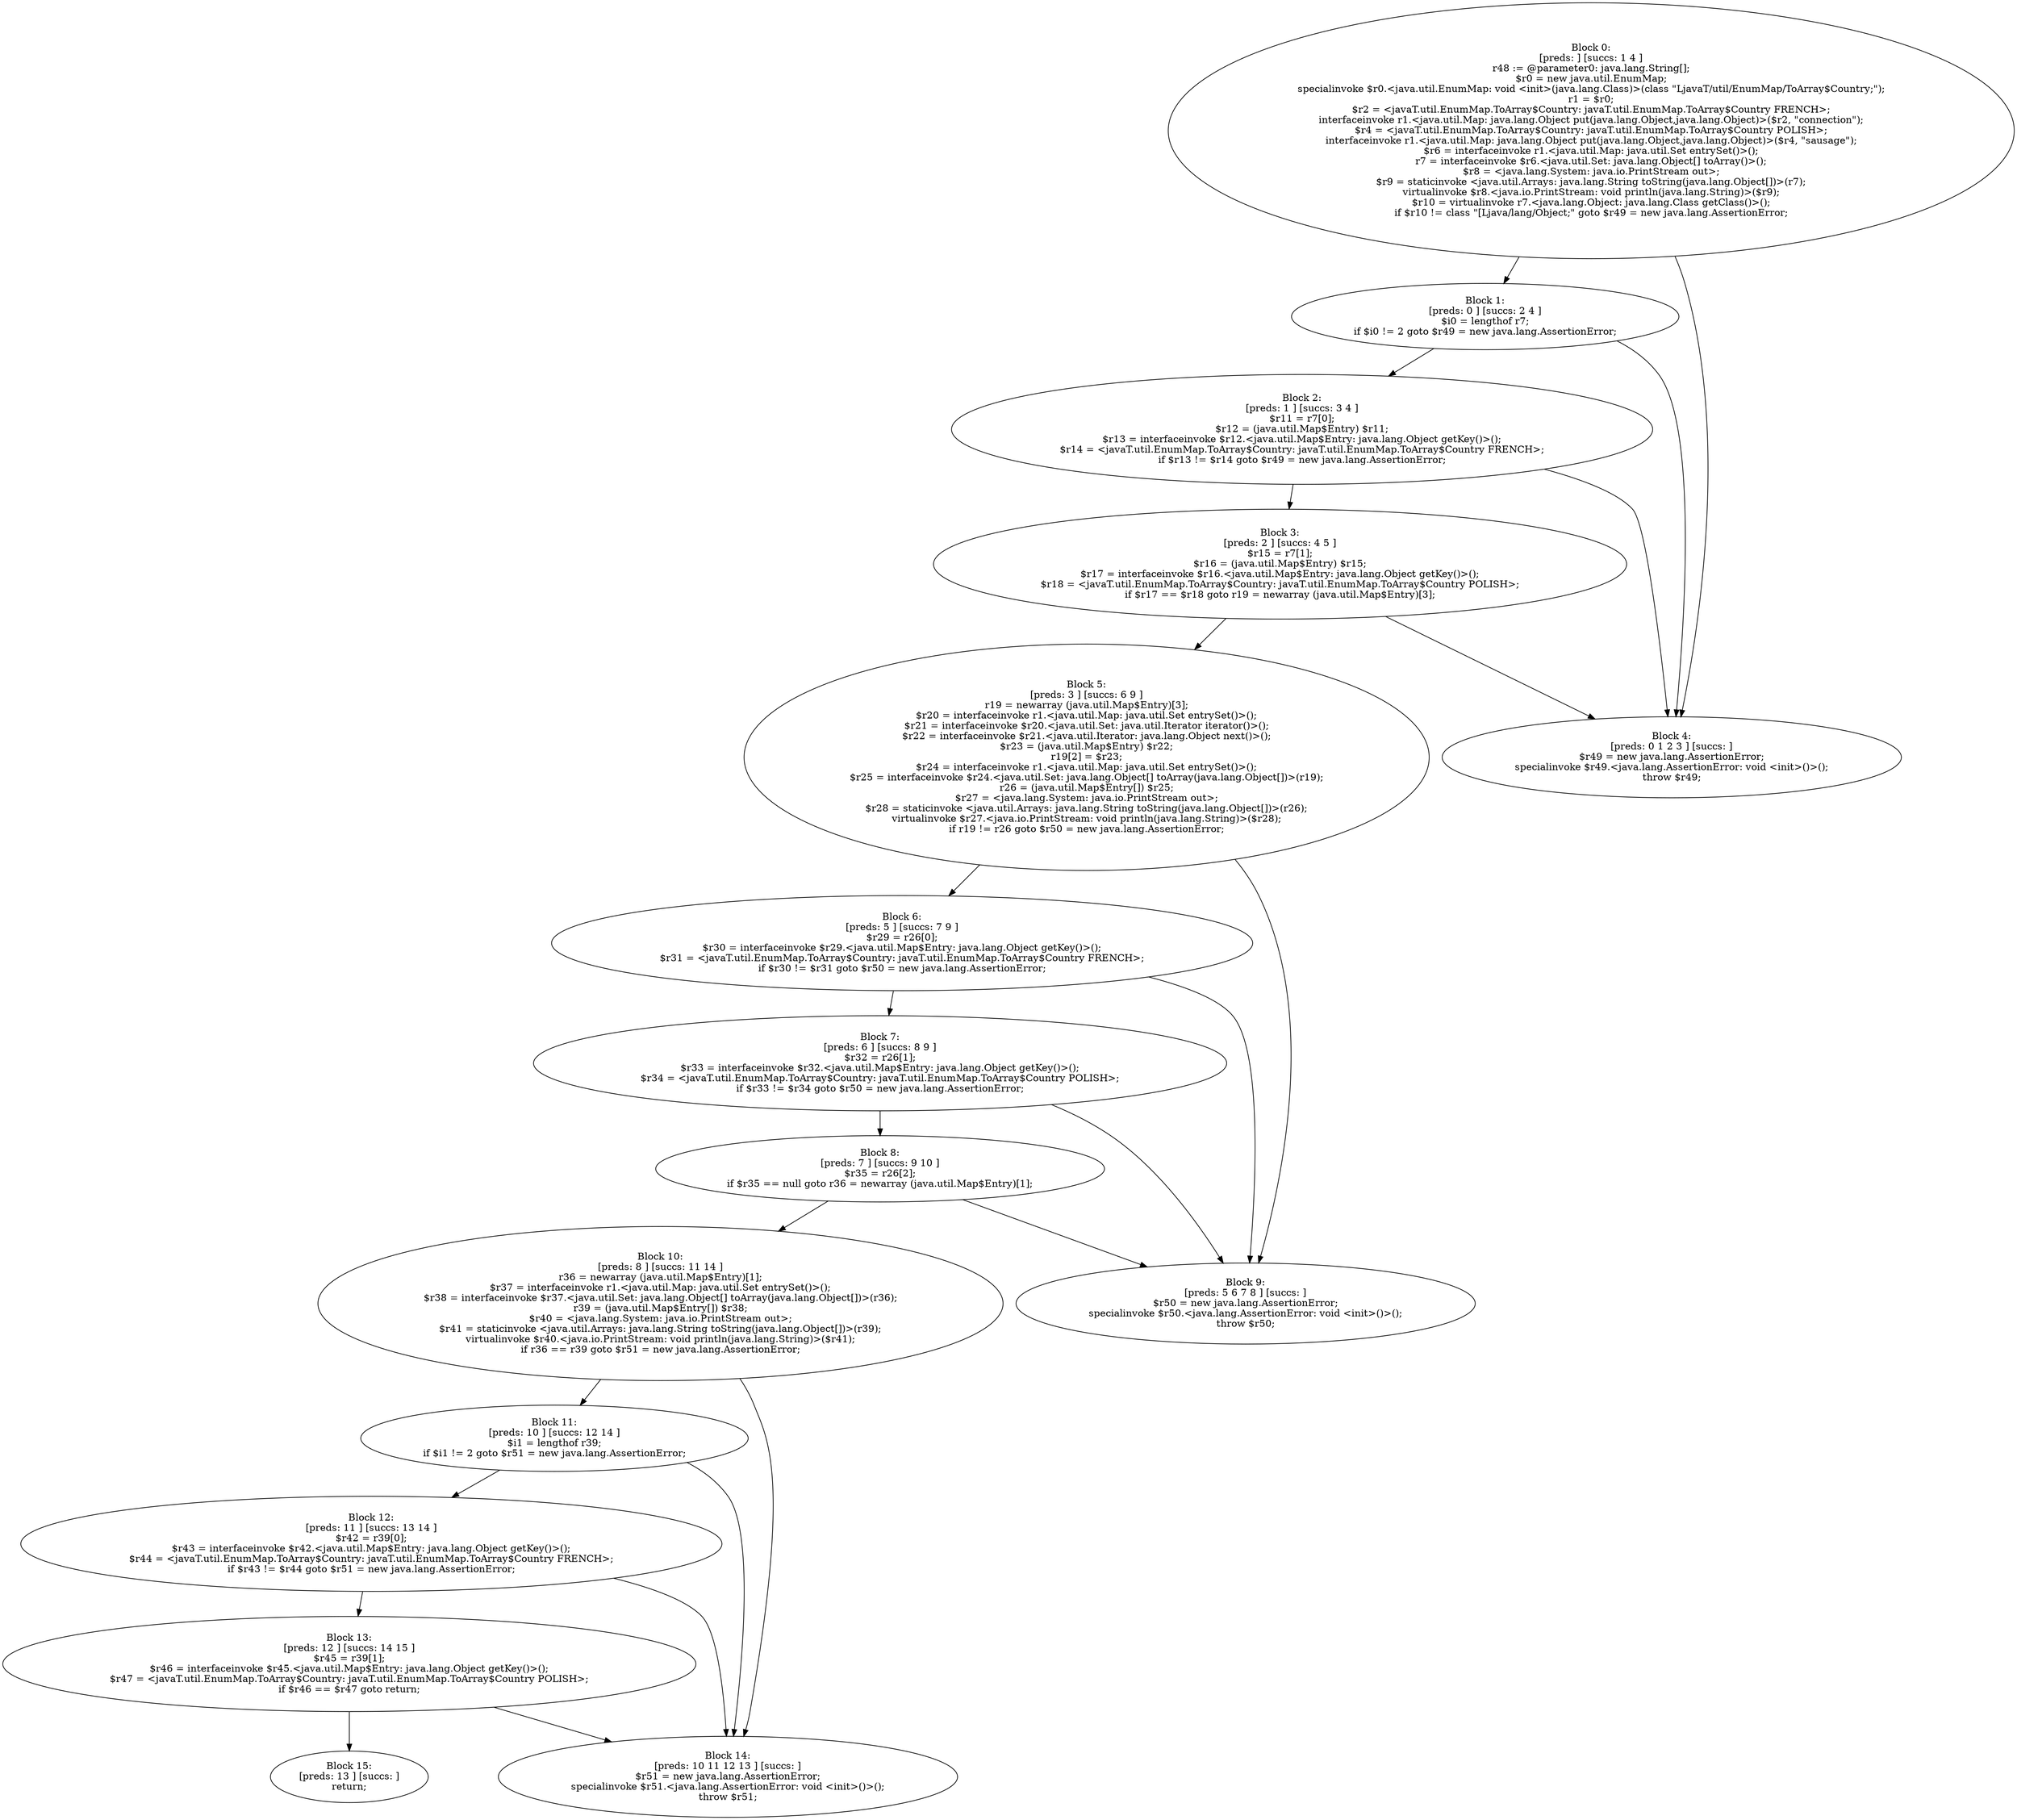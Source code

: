 digraph "unitGraph" {
    "Block 0:
[preds: ] [succs: 1 4 ]
r48 := @parameter0: java.lang.String[];
$r0 = new java.util.EnumMap;
specialinvoke $r0.<java.util.EnumMap: void <init>(java.lang.Class)>(class \"LjavaT/util/EnumMap/ToArray$Country;\");
r1 = $r0;
$r2 = <javaT.util.EnumMap.ToArray$Country: javaT.util.EnumMap.ToArray$Country FRENCH>;
interfaceinvoke r1.<java.util.Map: java.lang.Object put(java.lang.Object,java.lang.Object)>($r2, \"connection\");
$r4 = <javaT.util.EnumMap.ToArray$Country: javaT.util.EnumMap.ToArray$Country POLISH>;
interfaceinvoke r1.<java.util.Map: java.lang.Object put(java.lang.Object,java.lang.Object)>($r4, \"sausage\");
$r6 = interfaceinvoke r1.<java.util.Map: java.util.Set entrySet()>();
r7 = interfaceinvoke $r6.<java.util.Set: java.lang.Object[] toArray()>();
$r8 = <java.lang.System: java.io.PrintStream out>;
$r9 = staticinvoke <java.util.Arrays: java.lang.String toString(java.lang.Object[])>(r7);
virtualinvoke $r8.<java.io.PrintStream: void println(java.lang.String)>($r9);
$r10 = virtualinvoke r7.<java.lang.Object: java.lang.Class getClass()>();
if $r10 != class \"[Ljava/lang/Object;\" goto $r49 = new java.lang.AssertionError;
"
    "Block 1:
[preds: 0 ] [succs: 2 4 ]
$i0 = lengthof r7;
if $i0 != 2 goto $r49 = new java.lang.AssertionError;
"
    "Block 2:
[preds: 1 ] [succs: 3 4 ]
$r11 = r7[0];
$r12 = (java.util.Map$Entry) $r11;
$r13 = interfaceinvoke $r12.<java.util.Map$Entry: java.lang.Object getKey()>();
$r14 = <javaT.util.EnumMap.ToArray$Country: javaT.util.EnumMap.ToArray$Country FRENCH>;
if $r13 != $r14 goto $r49 = new java.lang.AssertionError;
"
    "Block 3:
[preds: 2 ] [succs: 4 5 ]
$r15 = r7[1];
$r16 = (java.util.Map$Entry) $r15;
$r17 = interfaceinvoke $r16.<java.util.Map$Entry: java.lang.Object getKey()>();
$r18 = <javaT.util.EnumMap.ToArray$Country: javaT.util.EnumMap.ToArray$Country POLISH>;
if $r17 == $r18 goto r19 = newarray (java.util.Map$Entry)[3];
"
    "Block 4:
[preds: 0 1 2 3 ] [succs: ]
$r49 = new java.lang.AssertionError;
specialinvoke $r49.<java.lang.AssertionError: void <init>()>();
throw $r49;
"
    "Block 5:
[preds: 3 ] [succs: 6 9 ]
r19 = newarray (java.util.Map$Entry)[3];
$r20 = interfaceinvoke r1.<java.util.Map: java.util.Set entrySet()>();
$r21 = interfaceinvoke $r20.<java.util.Set: java.util.Iterator iterator()>();
$r22 = interfaceinvoke $r21.<java.util.Iterator: java.lang.Object next()>();
$r23 = (java.util.Map$Entry) $r22;
r19[2] = $r23;
$r24 = interfaceinvoke r1.<java.util.Map: java.util.Set entrySet()>();
$r25 = interfaceinvoke $r24.<java.util.Set: java.lang.Object[] toArray(java.lang.Object[])>(r19);
r26 = (java.util.Map$Entry[]) $r25;
$r27 = <java.lang.System: java.io.PrintStream out>;
$r28 = staticinvoke <java.util.Arrays: java.lang.String toString(java.lang.Object[])>(r26);
virtualinvoke $r27.<java.io.PrintStream: void println(java.lang.String)>($r28);
if r19 != r26 goto $r50 = new java.lang.AssertionError;
"
    "Block 6:
[preds: 5 ] [succs: 7 9 ]
$r29 = r26[0];
$r30 = interfaceinvoke $r29.<java.util.Map$Entry: java.lang.Object getKey()>();
$r31 = <javaT.util.EnumMap.ToArray$Country: javaT.util.EnumMap.ToArray$Country FRENCH>;
if $r30 != $r31 goto $r50 = new java.lang.AssertionError;
"
    "Block 7:
[preds: 6 ] [succs: 8 9 ]
$r32 = r26[1];
$r33 = interfaceinvoke $r32.<java.util.Map$Entry: java.lang.Object getKey()>();
$r34 = <javaT.util.EnumMap.ToArray$Country: javaT.util.EnumMap.ToArray$Country POLISH>;
if $r33 != $r34 goto $r50 = new java.lang.AssertionError;
"
    "Block 8:
[preds: 7 ] [succs: 9 10 ]
$r35 = r26[2];
if $r35 == null goto r36 = newarray (java.util.Map$Entry)[1];
"
    "Block 9:
[preds: 5 6 7 8 ] [succs: ]
$r50 = new java.lang.AssertionError;
specialinvoke $r50.<java.lang.AssertionError: void <init>()>();
throw $r50;
"
    "Block 10:
[preds: 8 ] [succs: 11 14 ]
r36 = newarray (java.util.Map$Entry)[1];
$r37 = interfaceinvoke r1.<java.util.Map: java.util.Set entrySet()>();
$r38 = interfaceinvoke $r37.<java.util.Set: java.lang.Object[] toArray(java.lang.Object[])>(r36);
r39 = (java.util.Map$Entry[]) $r38;
$r40 = <java.lang.System: java.io.PrintStream out>;
$r41 = staticinvoke <java.util.Arrays: java.lang.String toString(java.lang.Object[])>(r39);
virtualinvoke $r40.<java.io.PrintStream: void println(java.lang.String)>($r41);
if r36 == r39 goto $r51 = new java.lang.AssertionError;
"
    "Block 11:
[preds: 10 ] [succs: 12 14 ]
$i1 = lengthof r39;
if $i1 != 2 goto $r51 = new java.lang.AssertionError;
"
    "Block 12:
[preds: 11 ] [succs: 13 14 ]
$r42 = r39[0];
$r43 = interfaceinvoke $r42.<java.util.Map$Entry: java.lang.Object getKey()>();
$r44 = <javaT.util.EnumMap.ToArray$Country: javaT.util.EnumMap.ToArray$Country FRENCH>;
if $r43 != $r44 goto $r51 = new java.lang.AssertionError;
"
    "Block 13:
[preds: 12 ] [succs: 14 15 ]
$r45 = r39[1];
$r46 = interfaceinvoke $r45.<java.util.Map$Entry: java.lang.Object getKey()>();
$r47 = <javaT.util.EnumMap.ToArray$Country: javaT.util.EnumMap.ToArray$Country POLISH>;
if $r46 == $r47 goto return;
"
    "Block 14:
[preds: 10 11 12 13 ] [succs: ]
$r51 = new java.lang.AssertionError;
specialinvoke $r51.<java.lang.AssertionError: void <init>()>();
throw $r51;
"
    "Block 15:
[preds: 13 ] [succs: ]
return;
"
    "Block 0:
[preds: ] [succs: 1 4 ]
r48 := @parameter0: java.lang.String[];
$r0 = new java.util.EnumMap;
specialinvoke $r0.<java.util.EnumMap: void <init>(java.lang.Class)>(class \"LjavaT/util/EnumMap/ToArray$Country;\");
r1 = $r0;
$r2 = <javaT.util.EnumMap.ToArray$Country: javaT.util.EnumMap.ToArray$Country FRENCH>;
interfaceinvoke r1.<java.util.Map: java.lang.Object put(java.lang.Object,java.lang.Object)>($r2, \"connection\");
$r4 = <javaT.util.EnumMap.ToArray$Country: javaT.util.EnumMap.ToArray$Country POLISH>;
interfaceinvoke r1.<java.util.Map: java.lang.Object put(java.lang.Object,java.lang.Object)>($r4, \"sausage\");
$r6 = interfaceinvoke r1.<java.util.Map: java.util.Set entrySet()>();
r7 = interfaceinvoke $r6.<java.util.Set: java.lang.Object[] toArray()>();
$r8 = <java.lang.System: java.io.PrintStream out>;
$r9 = staticinvoke <java.util.Arrays: java.lang.String toString(java.lang.Object[])>(r7);
virtualinvoke $r8.<java.io.PrintStream: void println(java.lang.String)>($r9);
$r10 = virtualinvoke r7.<java.lang.Object: java.lang.Class getClass()>();
if $r10 != class \"[Ljava/lang/Object;\" goto $r49 = new java.lang.AssertionError;
"->"Block 1:
[preds: 0 ] [succs: 2 4 ]
$i0 = lengthof r7;
if $i0 != 2 goto $r49 = new java.lang.AssertionError;
";
    "Block 0:
[preds: ] [succs: 1 4 ]
r48 := @parameter0: java.lang.String[];
$r0 = new java.util.EnumMap;
specialinvoke $r0.<java.util.EnumMap: void <init>(java.lang.Class)>(class \"LjavaT/util/EnumMap/ToArray$Country;\");
r1 = $r0;
$r2 = <javaT.util.EnumMap.ToArray$Country: javaT.util.EnumMap.ToArray$Country FRENCH>;
interfaceinvoke r1.<java.util.Map: java.lang.Object put(java.lang.Object,java.lang.Object)>($r2, \"connection\");
$r4 = <javaT.util.EnumMap.ToArray$Country: javaT.util.EnumMap.ToArray$Country POLISH>;
interfaceinvoke r1.<java.util.Map: java.lang.Object put(java.lang.Object,java.lang.Object)>($r4, \"sausage\");
$r6 = interfaceinvoke r1.<java.util.Map: java.util.Set entrySet()>();
r7 = interfaceinvoke $r6.<java.util.Set: java.lang.Object[] toArray()>();
$r8 = <java.lang.System: java.io.PrintStream out>;
$r9 = staticinvoke <java.util.Arrays: java.lang.String toString(java.lang.Object[])>(r7);
virtualinvoke $r8.<java.io.PrintStream: void println(java.lang.String)>($r9);
$r10 = virtualinvoke r7.<java.lang.Object: java.lang.Class getClass()>();
if $r10 != class \"[Ljava/lang/Object;\" goto $r49 = new java.lang.AssertionError;
"->"Block 4:
[preds: 0 1 2 3 ] [succs: ]
$r49 = new java.lang.AssertionError;
specialinvoke $r49.<java.lang.AssertionError: void <init>()>();
throw $r49;
";
    "Block 1:
[preds: 0 ] [succs: 2 4 ]
$i0 = lengthof r7;
if $i0 != 2 goto $r49 = new java.lang.AssertionError;
"->"Block 2:
[preds: 1 ] [succs: 3 4 ]
$r11 = r7[0];
$r12 = (java.util.Map$Entry) $r11;
$r13 = interfaceinvoke $r12.<java.util.Map$Entry: java.lang.Object getKey()>();
$r14 = <javaT.util.EnumMap.ToArray$Country: javaT.util.EnumMap.ToArray$Country FRENCH>;
if $r13 != $r14 goto $r49 = new java.lang.AssertionError;
";
    "Block 1:
[preds: 0 ] [succs: 2 4 ]
$i0 = lengthof r7;
if $i0 != 2 goto $r49 = new java.lang.AssertionError;
"->"Block 4:
[preds: 0 1 2 3 ] [succs: ]
$r49 = new java.lang.AssertionError;
specialinvoke $r49.<java.lang.AssertionError: void <init>()>();
throw $r49;
";
    "Block 2:
[preds: 1 ] [succs: 3 4 ]
$r11 = r7[0];
$r12 = (java.util.Map$Entry) $r11;
$r13 = interfaceinvoke $r12.<java.util.Map$Entry: java.lang.Object getKey()>();
$r14 = <javaT.util.EnumMap.ToArray$Country: javaT.util.EnumMap.ToArray$Country FRENCH>;
if $r13 != $r14 goto $r49 = new java.lang.AssertionError;
"->"Block 3:
[preds: 2 ] [succs: 4 5 ]
$r15 = r7[1];
$r16 = (java.util.Map$Entry) $r15;
$r17 = interfaceinvoke $r16.<java.util.Map$Entry: java.lang.Object getKey()>();
$r18 = <javaT.util.EnumMap.ToArray$Country: javaT.util.EnumMap.ToArray$Country POLISH>;
if $r17 == $r18 goto r19 = newarray (java.util.Map$Entry)[3];
";
    "Block 2:
[preds: 1 ] [succs: 3 4 ]
$r11 = r7[0];
$r12 = (java.util.Map$Entry) $r11;
$r13 = interfaceinvoke $r12.<java.util.Map$Entry: java.lang.Object getKey()>();
$r14 = <javaT.util.EnumMap.ToArray$Country: javaT.util.EnumMap.ToArray$Country FRENCH>;
if $r13 != $r14 goto $r49 = new java.lang.AssertionError;
"->"Block 4:
[preds: 0 1 2 3 ] [succs: ]
$r49 = new java.lang.AssertionError;
specialinvoke $r49.<java.lang.AssertionError: void <init>()>();
throw $r49;
";
    "Block 3:
[preds: 2 ] [succs: 4 5 ]
$r15 = r7[1];
$r16 = (java.util.Map$Entry) $r15;
$r17 = interfaceinvoke $r16.<java.util.Map$Entry: java.lang.Object getKey()>();
$r18 = <javaT.util.EnumMap.ToArray$Country: javaT.util.EnumMap.ToArray$Country POLISH>;
if $r17 == $r18 goto r19 = newarray (java.util.Map$Entry)[3];
"->"Block 4:
[preds: 0 1 2 3 ] [succs: ]
$r49 = new java.lang.AssertionError;
specialinvoke $r49.<java.lang.AssertionError: void <init>()>();
throw $r49;
";
    "Block 3:
[preds: 2 ] [succs: 4 5 ]
$r15 = r7[1];
$r16 = (java.util.Map$Entry) $r15;
$r17 = interfaceinvoke $r16.<java.util.Map$Entry: java.lang.Object getKey()>();
$r18 = <javaT.util.EnumMap.ToArray$Country: javaT.util.EnumMap.ToArray$Country POLISH>;
if $r17 == $r18 goto r19 = newarray (java.util.Map$Entry)[3];
"->"Block 5:
[preds: 3 ] [succs: 6 9 ]
r19 = newarray (java.util.Map$Entry)[3];
$r20 = interfaceinvoke r1.<java.util.Map: java.util.Set entrySet()>();
$r21 = interfaceinvoke $r20.<java.util.Set: java.util.Iterator iterator()>();
$r22 = interfaceinvoke $r21.<java.util.Iterator: java.lang.Object next()>();
$r23 = (java.util.Map$Entry) $r22;
r19[2] = $r23;
$r24 = interfaceinvoke r1.<java.util.Map: java.util.Set entrySet()>();
$r25 = interfaceinvoke $r24.<java.util.Set: java.lang.Object[] toArray(java.lang.Object[])>(r19);
r26 = (java.util.Map$Entry[]) $r25;
$r27 = <java.lang.System: java.io.PrintStream out>;
$r28 = staticinvoke <java.util.Arrays: java.lang.String toString(java.lang.Object[])>(r26);
virtualinvoke $r27.<java.io.PrintStream: void println(java.lang.String)>($r28);
if r19 != r26 goto $r50 = new java.lang.AssertionError;
";
    "Block 5:
[preds: 3 ] [succs: 6 9 ]
r19 = newarray (java.util.Map$Entry)[3];
$r20 = interfaceinvoke r1.<java.util.Map: java.util.Set entrySet()>();
$r21 = interfaceinvoke $r20.<java.util.Set: java.util.Iterator iterator()>();
$r22 = interfaceinvoke $r21.<java.util.Iterator: java.lang.Object next()>();
$r23 = (java.util.Map$Entry) $r22;
r19[2] = $r23;
$r24 = interfaceinvoke r1.<java.util.Map: java.util.Set entrySet()>();
$r25 = interfaceinvoke $r24.<java.util.Set: java.lang.Object[] toArray(java.lang.Object[])>(r19);
r26 = (java.util.Map$Entry[]) $r25;
$r27 = <java.lang.System: java.io.PrintStream out>;
$r28 = staticinvoke <java.util.Arrays: java.lang.String toString(java.lang.Object[])>(r26);
virtualinvoke $r27.<java.io.PrintStream: void println(java.lang.String)>($r28);
if r19 != r26 goto $r50 = new java.lang.AssertionError;
"->"Block 6:
[preds: 5 ] [succs: 7 9 ]
$r29 = r26[0];
$r30 = interfaceinvoke $r29.<java.util.Map$Entry: java.lang.Object getKey()>();
$r31 = <javaT.util.EnumMap.ToArray$Country: javaT.util.EnumMap.ToArray$Country FRENCH>;
if $r30 != $r31 goto $r50 = new java.lang.AssertionError;
";
    "Block 5:
[preds: 3 ] [succs: 6 9 ]
r19 = newarray (java.util.Map$Entry)[3];
$r20 = interfaceinvoke r1.<java.util.Map: java.util.Set entrySet()>();
$r21 = interfaceinvoke $r20.<java.util.Set: java.util.Iterator iterator()>();
$r22 = interfaceinvoke $r21.<java.util.Iterator: java.lang.Object next()>();
$r23 = (java.util.Map$Entry) $r22;
r19[2] = $r23;
$r24 = interfaceinvoke r1.<java.util.Map: java.util.Set entrySet()>();
$r25 = interfaceinvoke $r24.<java.util.Set: java.lang.Object[] toArray(java.lang.Object[])>(r19);
r26 = (java.util.Map$Entry[]) $r25;
$r27 = <java.lang.System: java.io.PrintStream out>;
$r28 = staticinvoke <java.util.Arrays: java.lang.String toString(java.lang.Object[])>(r26);
virtualinvoke $r27.<java.io.PrintStream: void println(java.lang.String)>($r28);
if r19 != r26 goto $r50 = new java.lang.AssertionError;
"->"Block 9:
[preds: 5 6 7 8 ] [succs: ]
$r50 = new java.lang.AssertionError;
specialinvoke $r50.<java.lang.AssertionError: void <init>()>();
throw $r50;
";
    "Block 6:
[preds: 5 ] [succs: 7 9 ]
$r29 = r26[0];
$r30 = interfaceinvoke $r29.<java.util.Map$Entry: java.lang.Object getKey()>();
$r31 = <javaT.util.EnumMap.ToArray$Country: javaT.util.EnumMap.ToArray$Country FRENCH>;
if $r30 != $r31 goto $r50 = new java.lang.AssertionError;
"->"Block 7:
[preds: 6 ] [succs: 8 9 ]
$r32 = r26[1];
$r33 = interfaceinvoke $r32.<java.util.Map$Entry: java.lang.Object getKey()>();
$r34 = <javaT.util.EnumMap.ToArray$Country: javaT.util.EnumMap.ToArray$Country POLISH>;
if $r33 != $r34 goto $r50 = new java.lang.AssertionError;
";
    "Block 6:
[preds: 5 ] [succs: 7 9 ]
$r29 = r26[0];
$r30 = interfaceinvoke $r29.<java.util.Map$Entry: java.lang.Object getKey()>();
$r31 = <javaT.util.EnumMap.ToArray$Country: javaT.util.EnumMap.ToArray$Country FRENCH>;
if $r30 != $r31 goto $r50 = new java.lang.AssertionError;
"->"Block 9:
[preds: 5 6 7 8 ] [succs: ]
$r50 = new java.lang.AssertionError;
specialinvoke $r50.<java.lang.AssertionError: void <init>()>();
throw $r50;
";
    "Block 7:
[preds: 6 ] [succs: 8 9 ]
$r32 = r26[1];
$r33 = interfaceinvoke $r32.<java.util.Map$Entry: java.lang.Object getKey()>();
$r34 = <javaT.util.EnumMap.ToArray$Country: javaT.util.EnumMap.ToArray$Country POLISH>;
if $r33 != $r34 goto $r50 = new java.lang.AssertionError;
"->"Block 8:
[preds: 7 ] [succs: 9 10 ]
$r35 = r26[2];
if $r35 == null goto r36 = newarray (java.util.Map$Entry)[1];
";
    "Block 7:
[preds: 6 ] [succs: 8 9 ]
$r32 = r26[1];
$r33 = interfaceinvoke $r32.<java.util.Map$Entry: java.lang.Object getKey()>();
$r34 = <javaT.util.EnumMap.ToArray$Country: javaT.util.EnumMap.ToArray$Country POLISH>;
if $r33 != $r34 goto $r50 = new java.lang.AssertionError;
"->"Block 9:
[preds: 5 6 7 8 ] [succs: ]
$r50 = new java.lang.AssertionError;
specialinvoke $r50.<java.lang.AssertionError: void <init>()>();
throw $r50;
";
    "Block 8:
[preds: 7 ] [succs: 9 10 ]
$r35 = r26[2];
if $r35 == null goto r36 = newarray (java.util.Map$Entry)[1];
"->"Block 9:
[preds: 5 6 7 8 ] [succs: ]
$r50 = new java.lang.AssertionError;
specialinvoke $r50.<java.lang.AssertionError: void <init>()>();
throw $r50;
";
    "Block 8:
[preds: 7 ] [succs: 9 10 ]
$r35 = r26[2];
if $r35 == null goto r36 = newarray (java.util.Map$Entry)[1];
"->"Block 10:
[preds: 8 ] [succs: 11 14 ]
r36 = newarray (java.util.Map$Entry)[1];
$r37 = interfaceinvoke r1.<java.util.Map: java.util.Set entrySet()>();
$r38 = interfaceinvoke $r37.<java.util.Set: java.lang.Object[] toArray(java.lang.Object[])>(r36);
r39 = (java.util.Map$Entry[]) $r38;
$r40 = <java.lang.System: java.io.PrintStream out>;
$r41 = staticinvoke <java.util.Arrays: java.lang.String toString(java.lang.Object[])>(r39);
virtualinvoke $r40.<java.io.PrintStream: void println(java.lang.String)>($r41);
if r36 == r39 goto $r51 = new java.lang.AssertionError;
";
    "Block 10:
[preds: 8 ] [succs: 11 14 ]
r36 = newarray (java.util.Map$Entry)[1];
$r37 = interfaceinvoke r1.<java.util.Map: java.util.Set entrySet()>();
$r38 = interfaceinvoke $r37.<java.util.Set: java.lang.Object[] toArray(java.lang.Object[])>(r36);
r39 = (java.util.Map$Entry[]) $r38;
$r40 = <java.lang.System: java.io.PrintStream out>;
$r41 = staticinvoke <java.util.Arrays: java.lang.String toString(java.lang.Object[])>(r39);
virtualinvoke $r40.<java.io.PrintStream: void println(java.lang.String)>($r41);
if r36 == r39 goto $r51 = new java.lang.AssertionError;
"->"Block 11:
[preds: 10 ] [succs: 12 14 ]
$i1 = lengthof r39;
if $i1 != 2 goto $r51 = new java.lang.AssertionError;
";
    "Block 10:
[preds: 8 ] [succs: 11 14 ]
r36 = newarray (java.util.Map$Entry)[1];
$r37 = interfaceinvoke r1.<java.util.Map: java.util.Set entrySet()>();
$r38 = interfaceinvoke $r37.<java.util.Set: java.lang.Object[] toArray(java.lang.Object[])>(r36);
r39 = (java.util.Map$Entry[]) $r38;
$r40 = <java.lang.System: java.io.PrintStream out>;
$r41 = staticinvoke <java.util.Arrays: java.lang.String toString(java.lang.Object[])>(r39);
virtualinvoke $r40.<java.io.PrintStream: void println(java.lang.String)>($r41);
if r36 == r39 goto $r51 = new java.lang.AssertionError;
"->"Block 14:
[preds: 10 11 12 13 ] [succs: ]
$r51 = new java.lang.AssertionError;
specialinvoke $r51.<java.lang.AssertionError: void <init>()>();
throw $r51;
";
    "Block 11:
[preds: 10 ] [succs: 12 14 ]
$i1 = lengthof r39;
if $i1 != 2 goto $r51 = new java.lang.AssertionError;
"->"Block 12:
[preds: 11 ] [succs: 13 14 ]
$r42 = r39[0];
$r43 = interfaceinvoke $r42.<java.util.Map$Entry: java.lang.Object getKey()>();
$r44 = <javaT.util.EnumMap.ToArray$Country: javaT.util.EnumMap.ToArray$Country FRENCH>;
if $r43 != $r44 goto $r51 = new java.lang.AssertionError;
";
    "Block 11:
[preds: 10 ] [succs: 12 14 ]
$i1 = lengthof r39;
if $i1 != 2 goto $r51 = new java.lang.AssertionError;
"->"Block 14:
[preds: 10 11 12 13 ] [succs: ]
$r51 = new java.lang.AssertionError;
specialinvoke $r51.<java.lang.AssertionError: void <init>()>();
throw $r51;
";
    "Block 12:
[preds: 11 ] [succs: 13 14 ]
$r42 = r39[0];
$r43 = interfaceinvoke $r42.<java.util.Map$Entry: java.lang.Object getKey()>();
$r44 = <javaT.util.EnumMap.ToArray$Country: javaT.util.EnumMap.ToArray$Country FRENCH>;
if $r43 != $r44 goto $r51 = new java.lang.AssertionError;
"->"Block 13:
[preds: 12 ] [succs: 14 15 ]
$r45 = r39[1];
$r46 = interfaceinvoke $r45.<java.util.Map$Entry: java.lang.Object getKey()>();
$r47 = <javaT.util.EnumMap.ToArray$Country: javaT.util.EnumMap.ToArray$Country POLISH>;
if $r46 == $r47 goto return;
";
    "Block 12:
[preds: 11 ] [succs: 13 14 ]
$r42 = r39[0];
$r43 = interfaceinvoke $r42.<java.util.Map$Entry: java.lang.Object getKey()>();
$r44 = <javaT.util.EnumMap.ToArray$Country: javaT.util.EnumMap.ToArray$Country FRENCH>;
if $r43 != $r44 goto $r51 = new java.lang.AssertionError;
"->"Block 14:
[preds: 10 11 12 13 ] [succs: ]
$r51 = new java.lang.AssertionError;
specialinvoke $r51.<java.lang.AssertionError: void <init>()>();
throw $r51;
";
    "Block 13:
[preds: 12 ] [succs: 14 15 ]
$r45 = r39[1];
$r46 = interfaceinvoke $r45.<java.util.Map$Entry: java.lang.Object getKey()>();
$r47 = <javaT.util.EnumMap.ToArray$Country: javaT.util.EnumMap.ToArray$Country POLISH>;
if $r46 == $r47 goto return;
"->"Block 14:
[preds: 10 11 12 13 ] [succs: ]
$r51 = new java.lang.AssertionError;
specialinvoke $r51.<java.lang.AssertionError: void <init>()>();
throw $r51;
";
    "Block 13:
[preds: 12 ] [succs: 14 15 ]
$r45 = r39[1];
$r46 = interfaceinvoke $r45.<java.util.Map$Entry: java.lang.Object getKey()>();
$r47 = <javaT.util.EnumMap.ToArray$Country: javaT.util.EnumMap.ToArray$Country POLISH>;
if $r46 == $r47 goto return;
"->"Block 15:
[preds: 13 ] [succs: ]
return;
";
}
